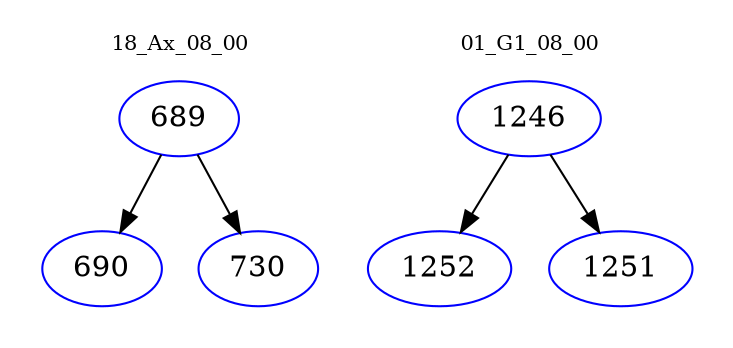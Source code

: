 digraph{
subgraph cluster_0 {
color = white
label = "18_Ax_08_00";
fontsize=10;
T0_689 [label="689", color="blue"]
T0_689 -> T0_690 [color="black"]
T0_690 [label="690", color="blue"]
T0_689 -> T0_730 [color="black"]
T0_730 [label="730", color="blue"]
}
subgraph cluster_1 {
color = white
label = "01_G1_08_00";
fontsize=10;
T1_1246 [label="1246", color="blue"]
T1_1246 -> T1_1252 [color="black"]
T1_1252 [label="1252", color="blue"]
T1_1246 -> T1_1251 [color="black"]
T1_1251 [label="1251", color="blue"]
}
}
